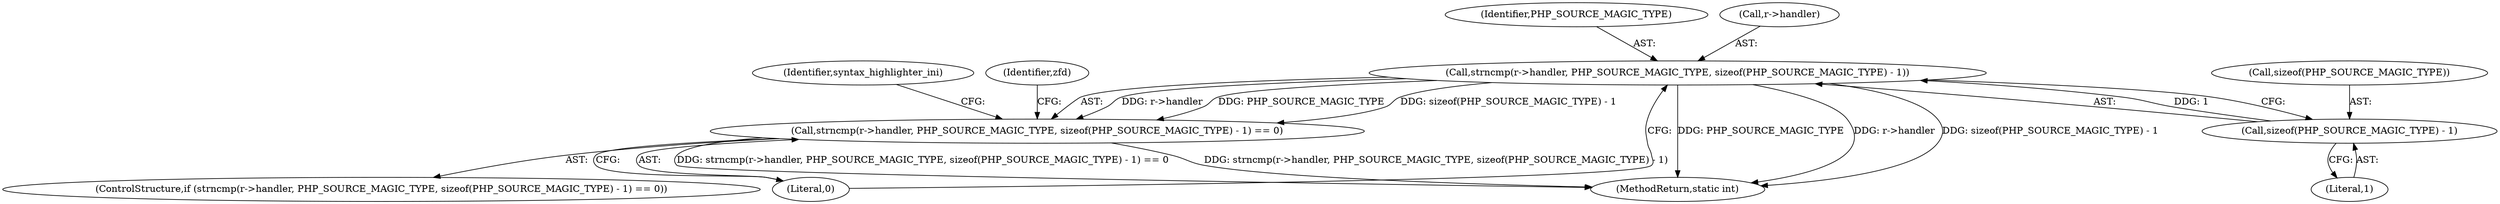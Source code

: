 digraph "0_php_809610f5ea38a83b284e1125d1fff129bdd615e7@pointer" {
"1000430" [label="(Call,strncmp(r->handler, PHP_SOURCE_MAGIC_TYPE, sizeof(PHP_SOURCE_MAGIC_TYPE) - 1))"];
"1000435" [label="(Call,sizeof(PHP_SOURCE_MAGIC_TYPE) - 1)"];
"1000429" [label="(Call,strncmp(r->handler, PHP_SOURCE_MAGIC_TYPE, sizeof(PHP_SOURCE_MAGIC_TYPE) - 1) == 0)"];
"1000435" [label="(Call,sizeof(PHP_SOURCE_MAGIC_TYPE) - 1)"];
"1000450" [label="(Identifier,zfd)"];
"1000430" [label="(Call,strncmp(r->handler, PHP_SOURCE_MAGIC_TYPE, sizeof(PHP_SOURCE_MAGIC_TYPE) - 1))"];
"1000428" [label="(ControlStructure,if (strncmp(r->handler, PHP_SOURCE_MAGIC_TYPE, sizeof(PHP_SOURCE_MAGIC_TYPE) - 1) == 0))"];
"1000438" [label="(Literal,1)"];
"1000434" [label="(Identifier,PHP_SOURCE_MAGIC_TYPE)"];
"1000541" [label="(MethodReturn,static int)"];
"1000431" [label="(Call,r->handler)"];
"1000429" [label="(Call,strncmp(r->handler, PHP_SOURCE_MAGIC_TYPE, sizeof(PHP_SOURCE_MAGIC_TYPE) - 1) == 0)"];
"1000439" [label="(Literal,0)"];
"1000444" [label="(Identifier,syntax_highlighter_ini)"];
"1000436" [label="(Call,sizeof(PHP_SOURCE_MAGIC_TYPE))"];
"1000430" -> "1000429"  [label="AST: "];
"1000430" -> "1000435"  [label="CFG: "];
"1000431" -> "1000430"  [label="AST: "];
"1000434" -> "1000430"  [label="AST: "];
"1000435" -> "1000430"  [label="AST: "];
"1000439" -> "1000430"  [label="CFG: "];
"1000430" -> "1000541"  [label="DDG: PHP_SOURCE_MAGIC_TYPE"];
"1000430" -> "1000541"  [label="DDG: r->handler"];
"1000430" -> "1000541"  [label="DDG: sizeof(PHP_SOURCE_MAGIC_TYPE) - 1"];
"1000430" -> "1000429"  [label="DDG: r->handler"];
"1000430" -> "1000429"  [label="DDG: PHP_SOURCE_MAGIC_TYPE"];
"1000430" -> "1000429"  [label="DDG: sizeof(PHP_SOURCE_MAGIC_TYPE) - 1"];
"1000435" -> "1000430"  [label="DDG: 1"];
"1000435" -> "1000438"  [label="CFG: "];
"1000436" -> "1000435"  [label="AST: "];
"1000438" -> "1000435"  [label="AST: "];
"1000429" -> "1000428"  [label="AST: "];
"1000429" -> "1000439"  [label="CFG: "];
"1000439" -> "1000429"  [label="AST: "];
"1000444" -> "1000429"  [label="CFG: "];
"1000450" -> "1000429"  [label="CFG: "];
"1000429" -> "1000541"  [label="DDG: strncmp(r->handler, PHP_SOURCE_MAGIC_TYPE, sizeof(PHP_SOURCE_MAGIC_TYPE) - 1)"];
"1000429" -> "1000541"  [label="DDG: strncmp(r->handler, PHP_SOURCE_MAGIC_TYPE, sizeof(PHP_SOURCE_MAGIC_TYPE) - 1) == 0"];
}
